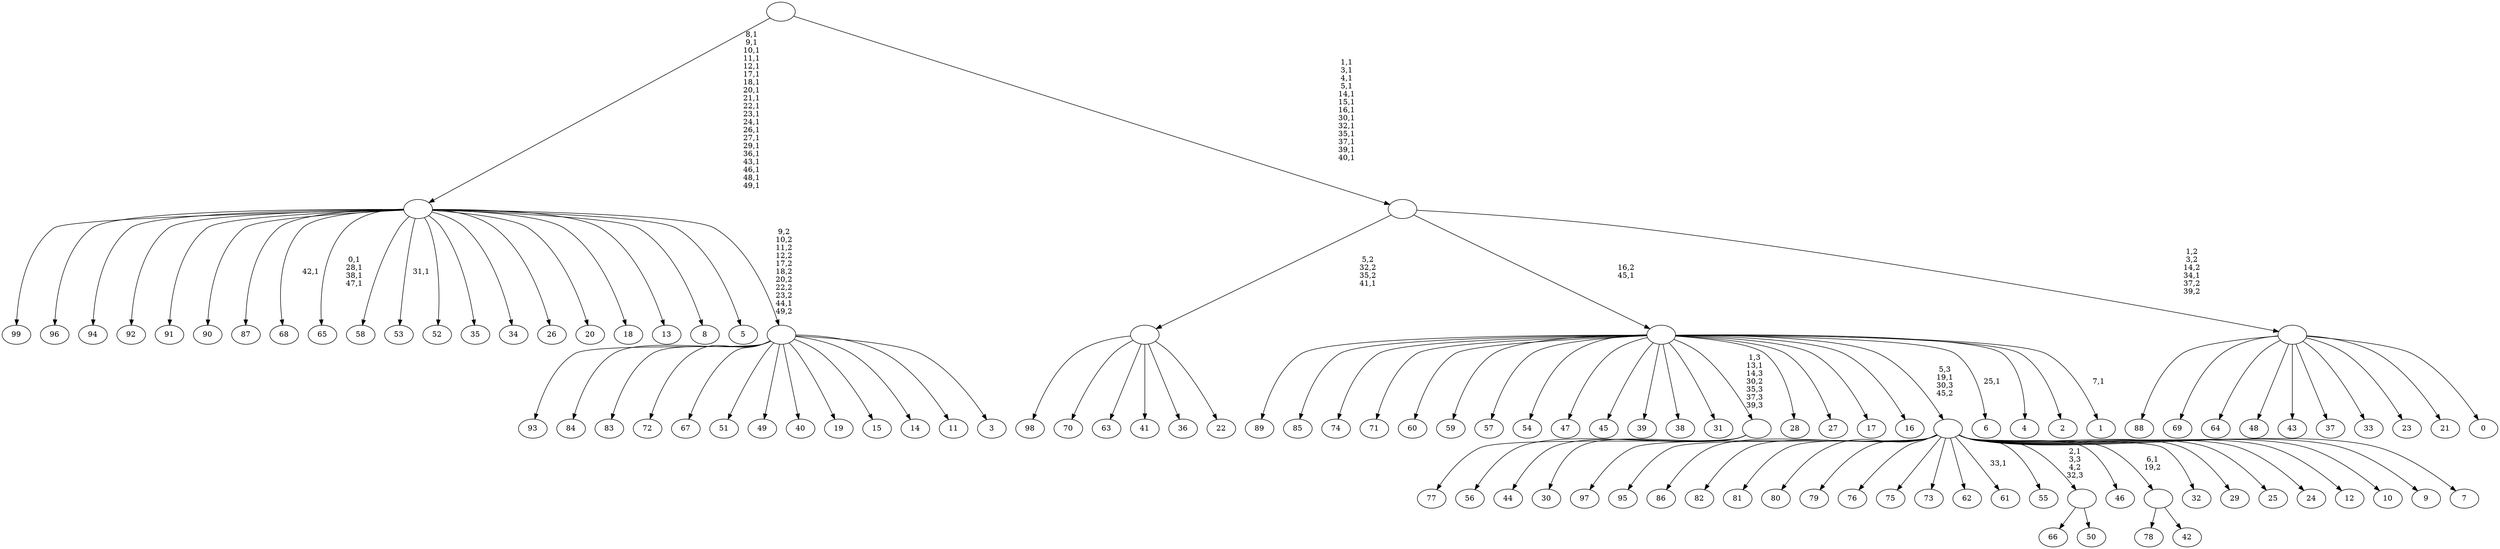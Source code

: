digraph T {
	150 [label="99"]
	149 [label="98"]
	148 [label="97"]
	147 [label="96"]
	146 [label="95"]
	145 [label="94"]
	144 [label="93"]
	143 [label="92"]
	142 [label="91"]
	141 [label="90"]
	140 [label="89"]
	139 [label="88"]
	138 [label="87"]
	137 [label="86"]
	136 [label="85"]
	135 [label="84"]
	134 [label="83"]
	133 [label="82"]
	132 [label="81"]
	131 [label="80"]
	130 [label="79"]
	129 [label="78"]
	128 [label="77"]
	127 [label="76"]
	126 [label="75"]
	125 [label="74"]
	124 [label="73"]
	123 [label="72"]
	122 [label="71"]
	121 [label="70"]
	120 [label="69"]
	119 [label="68"]
	117 [label="67"]
	116 [label="66"]
	115 [label="65"]
	110 [label="64"]
	109 [label="63"]
	108 [label="62"]
	107 [label="61"]
	105 [label="60"]
	104 [label="59"]
	103 [label="58"]
	102 [label="57"]
	101 [label="56"]
	100 [label="55"]
	99 [label="54"]
	98 [label="53"]
	96 [label="52"]
	95 [label="51"]
	94 [label="50"]
	93 [label=""]
	92 [label="49"]
	91 [label="48"]
	90 [label="47"]
	89 [label="46"]
	88 [label="45"]
	87 [label="44"]
	86 [label="43"]
	85 [label="42"]
	84 [label=""]
	83 [label="41"]
	82 [label="40"]
	81 [label="39"]
	80 [label="38"]
	79 [label="37"]
	78 [label="36"]
	77 [label="35"]
	76 [label="34"]
	75 [label="33"]
	74 [label="32"]
	73 [label="31"]
	72 [label="30"]
	71 [label=""]
	70 [label="29"]
	69 [label="28"]
	68 [label="27"]
	67 [label="26"]
	66 [label="25"]
	65 [label="24"]
	64 [label="23"]
	63 [label="22"]
	62 [label=""]
	61 [label="21"]
	60 [label="20"]
	59 [label="19"]
	58 [label="18"]
	57 [label="17"]
	56 [label="16"]
	55 [label="15"]
	54 [label="14"]
	53 [label="13"]
	52 [label="12"]
	51 [label="11"]
	50 [label="10"]
	49 [label="9"]
	48 [label="8"]
	47 [label="7"]
	46 [label=""]
	45 [label="6"]
	43 [label="5"]
	42 [label="4"]
	41 [label="3"]
	40 [label=""]
	39 [label=""]
	19 [label="2"]
	18 [label="1"]
	16 [label=""]
	15 [label="0"]
	14 [label=""]
	13 [label=""]
	0 [label=""]
	93 -> 116 [label=""]
	93 -> 94 [label=""]
	84 -> 129 [label=""]
	84 -> 85 [label=""]
	71 -> 128 [label=""]
	71 -> 101 [label=""]
	71 -> 87 [label=""]
	71 -> 72 [label=""]
	62 -> 149 [label=""]
	62 -> 121 [label=""]
	62 -> 109 [label=""]
	62 -> 83 [label=""]
	62 -> 78 [label=""]
	62 -> 63 [label=""]
	46 -> 107 [label="33,1"]
	46 -> 148 [label=""]
	46 -> 146 [label=""]
	46 -> 137 [label=""]
	46 -> 133 [label=""]
	46 -> 132 [label=""]
	46 -> 131 [label=""]
	46 -> 130 [label=""]
	46 -> 127 [label=""]
	46 -> 126 [label=""]
	46 -> 124 [label=""]
	46 -> 108 [label=""]
	46 -> 100 [label=""]
	46 -> 93 [label="2,1\n3,3\n4,2\n32,3"]
	46 -> 89 [label=""]
	46 -> 84 [label="6,1\n19,2"]
	46 -> 74 [label=""]
	46 -> 70 [label=""]
	46 -> 66 [label=""]
	46 -> 65 [label=""]
	46 -> 52 [label=""]
	46 -> 50 [label=""]
	46 -> 49 [label=""]
	46 -> 47 [label=""]
	40 -> 144 [label=""]
	40 -> 135 [label=""]
	40 -> 134 [label=""]
	40 -> 123 [label=""]
	40 -> 117 [label=""]
	40 -> 95 [label=""]
	40 -> 92 [label=""]
	40 -> 82 [label=""]
	40 -> 59 [label=""]
	40 -> 55 [label=""]
	40 -> 54 [label=""]
	40 -> 51 [label=""]
	40 -> 41 [label=""]
	39 -> 98 [label="31,1"]
	39 -> 115 [label="0,1\n28,1\n38,1\n47,1"]
	39 -> 119 [label="42,1"]
	39 -> 150 [label=""]
	39 -> 147 [label=""]
	39 -> 145 [label=""]
	39 -> 143 [label=""]
	39 -> 142 [label=""]
	39 -> 141 [label=""]
	39 -> 138 [label=""]
	39 -> 103 [label=""]
	39 -> 96 [label=""]
	39 -> 77 [label=""]
	39 -> 76 [label=""]
	39 -> 67 [label=""]
	39 -> 60 [label=""]
	39 -> 58 [label=""]
	39 -> 53 [label=""]
	39 -> 48 [label=""]
	39 -> 43 [label=""]
	39 -> 40 [label="9,2\n10,2\n11,2\n12,2\n17,2\n18,2\n20,2\n22,2\n23,2\n44,1\n49,2"]
	16 -> 18 [label="7,1"]
	16 -> 45 [label="25,1"]
	16 -> 140 [label=""]
	16 -> 136 [label=""]
	16 -> 125 [label=""]
	16 -> 122 [label=""]
	16 -> 105 [label=""]
	16 -> 104 [label=""]
	16 -> 102 [label=""]
	16 -> 99 [label=""]
	16 -> 90 [label=""]
	16 -> 88 [label=""]
	16 -> 81 [label=""]
	16 -> 80 [label=""]
	16 -> 73 [label=""]
	16 -> 71 [label="1,3\n13,1\n14,3\n30,2\n35,3\n37,3\n39,3"]
	16 -> 69 [label=""]
	16 -> 68 [label=""]
	16 -> 57 [label=""]
	16 -> 56 [label=""]
	16 -> 46 [label="5,3\n19,1\n30,3\n45,2"]
	16 -> 42 [label=""]
	16 -> 19 [label=""]
	14 -> 139 [label=""]
	14 -> 120 [label=""]
	14 -> 110 [label=""]
	14 -> 91 [label=""]
	14 -> 86 [label=""]
	14 -> 79 [label=""]
	14 -> 75 [label=""]
	14 -> 64 [label=""]
	14 -> 61 [label=""]
	14 -> 15 [label=""]
	13 -> 62 [label="5,2\n32,2\n35,2\n41,1"]
	13 -> 16 [label="16,2\n45,1"]
	13 -> 14 [label="1,2\n3,2\n14,2\n34,1\n37,2\n39,2"]
	0 -> 13 [label="1,1\n3,1\n4,1\n5,1\n14,1\n15,1\n16,1\n30,1\n32,1\n35,1\n37,1\n39,1\n40,1"]
	0 -> 39 [label="8,1\n9,1\n10,1\n11,1\n12,1\n17,1\n18,1\n20,1\n21,1\n22,1\n23,1\n24,1\n26,1\n27,1\n29,1\n36,1\n43,1\n46,1\n48,1\n49,1"]
}
